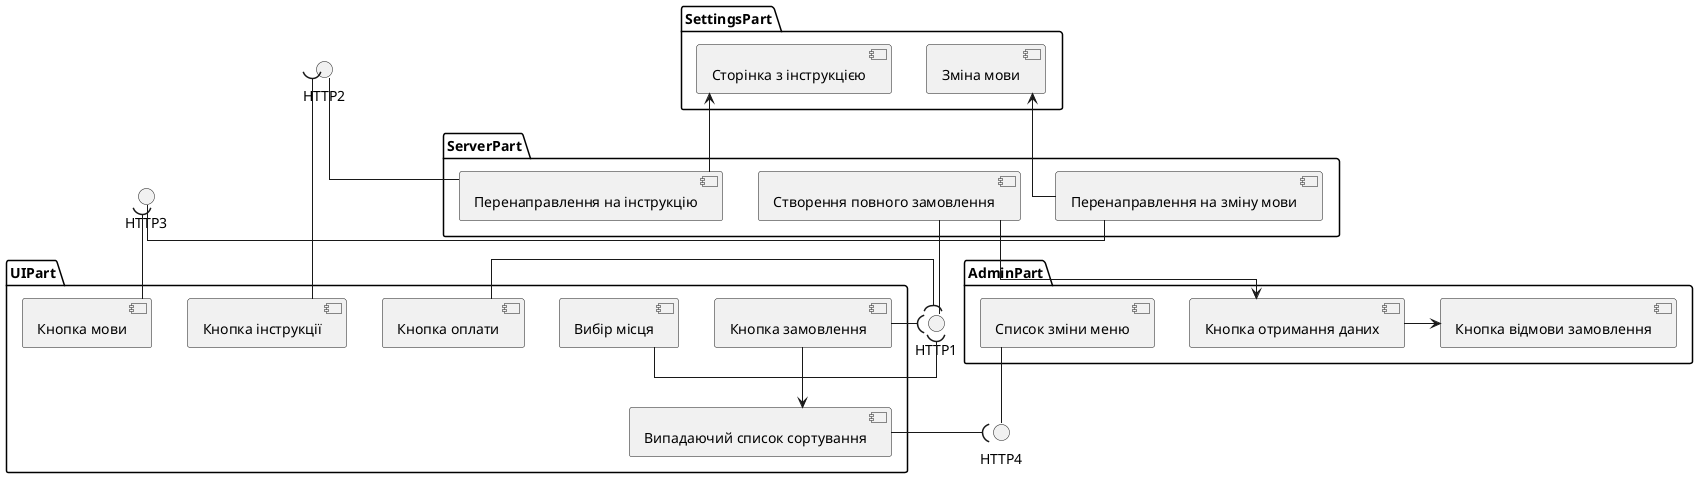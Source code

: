 @startuml Lab5_1

skinparam Linetype ortho

package UIPart {
    [Кнопка мови] as LanguageButton
    [Кнопка інструкції] as InstructionButton
    [Кнопка замовлення] as OrderButton
    [Випадаючий список сортування] as SortList
    [Вибір місця] as ChoosePlace
    [Кнопка оплати] as PaymentButton
}

package ServerPart {
    [Створення повного замовлення] as MakeOrder
    [Перенаправлення на інструкцію] as RedirectInstruction
    [Перенаправлення на зміну мови] as RedirectionLanguage
}

package AdminPart {
    [Кнопка отримання даних] as GetDataButton
    [Кнопка відмови замовлення] as RefusalOredrButton
    [Список зміни меню] as MenuChangeList
}

package SettingsPart {
    [Сторінка з інструкцією] as InstructionPage
    [Зміна мови] as ChangeLanguage
}

HTTP1 -up- MakeOrder
OrderButton -right-( HTTP1
ChoosePlace -right-( HTTP1
PaymentButton -right-( HTTP1

MakeOrder --> GetDataButton

OrderButton -down-> SortList

HTTP2 -down- RedirectInstruction
HTTP3 -left- RedirectionLanguage

InstructionButton -up-( HTTP2
LanguageButton -up-( HTTP3

MenuChangeList -down- HTTP4
SortList -right-( HTTP4
GetDataButton -> RefusalOredrButton

RedirectionLanguage -up-> ChangeLanguage
RedirectInstruction -up-> InstructionPage

@enduml